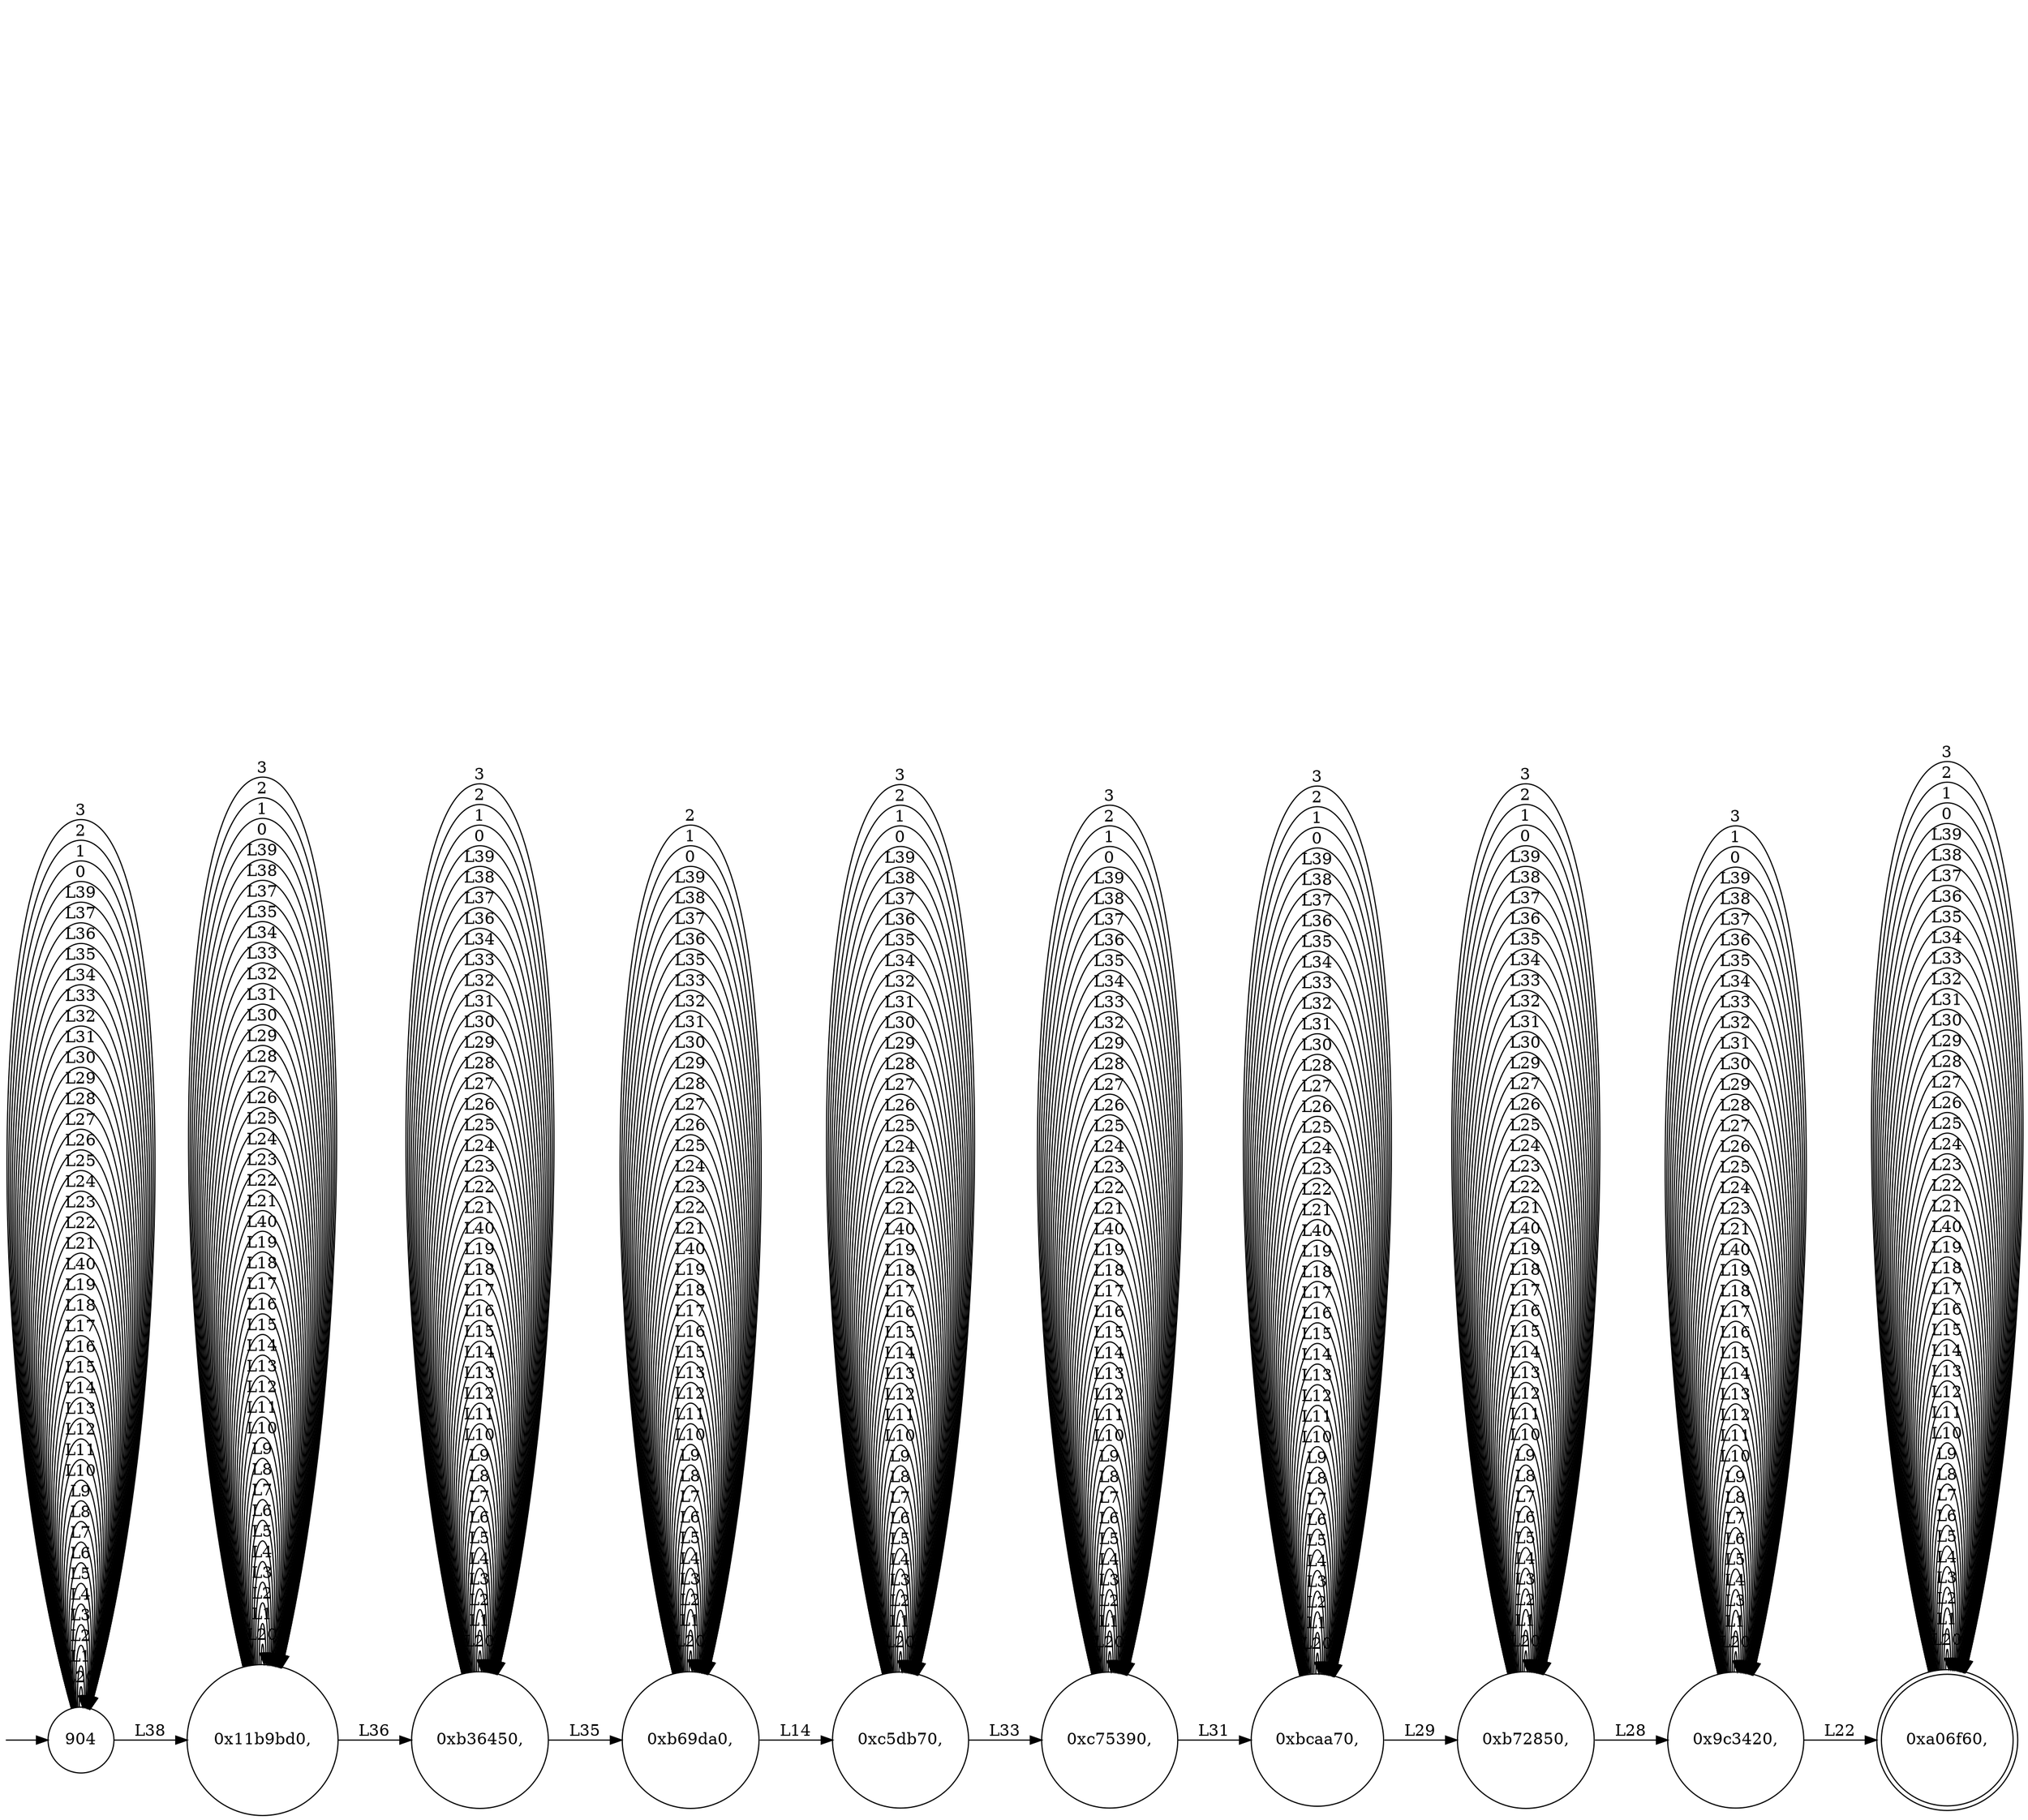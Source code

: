 // dot output generated by libFAUDES vGenerator
digraph "Generator" {
  rankdir=LR
  node [shape=circle];

  // initial states
  dot_dummyinit_1 [shape=none, label="", width="0.0", height="0.0" ];
  dot_dummyinit_1 -> "904";

  // mstates
  "0xa06f60," [shape=doublecircle];

  // rest of stateset
  "0x11b9bd0,";
  "0xb36450,";
  "0xb69da0,";
  "0xc5db70,";
  "0xc75390,";
  "0xbcaa70,";
  "0xb72850,";
  "0x9c3420,";

  // transition relation
  "904" -> "904" [label="L20"];
  "904" -> "904" [label="L1"];
  "904" -> "904" [label="L2"];
  "904" -> "904" [label="L3"];
  "904" -> "904" [label="L4"];
  "904" -> "904" [label="L5"];
  "904" -> "904" [label="L6"];
  "904" -> "904" [label="L7"];
  "904" -> "904" [label="L8"];
  "904" -> "904" [label="L9"];
  "904" -> "904" [label="L10"];
  "904" -> "904" [label="L11"];
  "904" -> "904" [label="L12"];
  "904" -> "904" [label="L13"];
  "904" -> "904" [label="L14"];
  "904" -> "904" [label="L15"];
  "904" -> "904" [label="L16"];
  "904" -> "904" [label="L17"];
  "904" -> "904" [label="L18"];
  "904" -> "904" [label="L19"];
  "904" -> "904" [label="L40"];
  "904" -> "904" [label="L21"];
  "904" -> "904" [label="L22"];
  "904" -> "904" [label="L23"];
  "904" -> "904" [label="L24"];
  "904" -> "904" [label="L25"];
  "904" -> "904" [label="L26"];
  "904" -> "904" [label="L27"];
  "904" -> "904" [label="L28"];
  "904" -> "904" [label="L29"];
  "904" -> "904" [label="L30"];
  "904" -> "904" [label="L31"];
  "904" -> "904" [label="L32"];
  "904" -> "904" [label="L33"];
  "904" -> "904" [label="L34"];
  "904" -> "904" [label="L35"];
  "904" -> "904" [label="L36"];
  "904" -> "904" [label="L37"];
  "904" -> "0x11b9bd0," [label="L38"];
  "904" -> "904" [label="L39"];
  "904" -> "904" [label="0"];
  "904" -> "904" [label="1"];
  "904" -> "904" [label="2"];
  "904" -> "904" [label="3"];
  "0x11b9bd0," -> "0x11b9bd0," [label="L20"];
  "0x11b9bd0," -> "0x11b9bd0," [label="L1"];
  "0x11b9bd0," -> "0x11b9bd0," [label="L2"];
  "0x11b9bd0," -> "0x11b9bd0," [label="L3"];
  "0x11b9bd0," -> "0x11b9bd0," [label="L4"];
  "0x11b9bd0," -> "0x11b9bd0," [label="L5"];
  "0x11b9bd0," -> "0x11b9bd0," [label="L6"];
  "0x11b9bd0," -> "0x11b9bd0," [label="L7"];
  "0x11b9bd0," -> "0x11b9bd0," [label="L8"];
  "0x11b9bd0," -> "0x11b9bd0," [label="L9"];
  "0x11b9bd0," -> "0x11b9bd0," [label="L10"];
  "0x11b9bd0," -> "0x11b9bd0," [label="L11"];
  "0x11b9bd0," -> "0x11b9bd0," [label="L12"];
  "0x11b9bd0," -> "0x11b9bd0," [label="L13"];
  "0x11b9bd0," -> "0x11b9bd0," [label="L14"];
  "0x11b9bd0," -> "0x11b9bd0," [label="L15"];
  "0x11b9bd0," -> "0x11b9bd0," [label="L16"];
  "0x11b9bd0," -> "0x11b9bd0," [label="L17"];
  "0x11b9bd0," -> "0x11b9bd0," [label="L18"];
  "0x11b9bd0," -> "0x11b9bd0," [label="L19"];
  "0x11b9bd0," -> "0x11b9bd0," [label="L40"];
  "0x11b9bd0," -> "0x11b9bd0," [label="L21"];
  "0x11b9bd0," -> "0x11b9bd0," [label="L22"];
  "0x11b9bd0," -> "0x11b9bd0," [label="L23"];
  "0x11b9bd0," -> "0x11b9bd0," [label="L24"];
  "0x11b9bd0," -> "0x11b9bd0," [label="L25"];
  "0x11b9bd0," -> "0x11b9bd0," [label="L26"];
  "0x11b9bd0," -> "0x11b9bd0," [label="L27"];
  "0x11b9bd0," -> "0x11b9bd0," [label="L28"];
  "0x11b9bd0," -> "0x11b9bd0," [label="L29"];
  "0x11b9bd0," -> "0x11b9bd0," [label="L30"];
  "0x11b9bd0," -> "0x11b9bd0," [label="L31"];
  "0x11b9bd0," -> "0x11b9bd0," [label="L32"];
  "0x11b9bd0," -> "0x11b9bd0," [label="L33"];
  "0x11b9bd0," -> "0x11b9bd0," [label="L34"];
  "0x11b9bd0," -> "0x11b9bd0," [label="L35"];
  "0x11b9bd0," -> "0xb36450," [label="L36"];
  "0x11b9bd0," -> "0x11b9bd0," [label="L37"];
  "0x11b9bd0," -> "0x11b9bd0," [label="L38"];
  "0x11b9bd0," -> "0x11b9bd0," [label="L39"];
  "0x11b9bd0," -> "0x11b9bd0," [label="0"];
  "0x11b9bd0," -> "0x11b9bd0," [label="1"];
  "0x11b9bd0," -> "0x11b9bd0," [label="2"];
  "0x11b9bd0," -> "0x11b9bd0," [label="3"];
  "0xb36450," -> "0xb36450," [label="L20"];
  "0xb36450," -> "0xb36450," [label="L1"];
  "0xb36450," -> "0xb36450," [label="L2"];
  "0xb36450," -> "0xb36450," [label="L3"];
  "0xb36450," -> "0xb36450," [label="L4"];
  "0xb36450," -> "0xb36450," [label="L5"];
  "0xb36450," -> "0xb36450," [label="L6"];
  "0xb36450," -> "0xb36450," [label="L7"];
  "0xb36450," -> "0xb36450," [label="L8"];
  "0xb36450," -> "0xb36450," [label="L9"];
  "0xb36450," -> "0xb36450," [label="L10"];
  "0xb36450," -> "0xb36450," [label="L11"];
  "0xb36450," -> "0xb36450," [label="L12"];
  "0xb36450," -> "0xb36450," [label="L13"];
  "0xb36450," -> "0xb36450," [label="L14"];
  "0xb36450," -> "0xb36450," [label="L15"];
  "0xb36450," -> "0xb36450," [label="L16"];
  "0xb36450," -> "0xb36450," [label="L17"];
  "0xb36450," -> "0xb36450," [label="L18"];
  "0xb36450," -> "0xb36450," [label="L19"];
  "0xb36450," -> "0xb36450," [label="L40"];
  "0xb36450," -> "0xb36450," [label="L21"];
  "0xb36450," -> "0xb36450," [label="L22"];
  "0xb36450," -> "0xb36450," [label="L23"];
  "0xb36450," -> "0xb36450," [label="L24"];
  "0xb36450," -> "0xb36450," [label="L25"];
  "0xb36450," -> "0xb36450," [label="L26"];
  "0xb36450," -> "0xb36450," [label="L27"];
  "0xb36450," -> "0xb36450," [label="L28"];
  "0xb36450," -> "0xb36450," [label="L29"];
  "0xb36450," -> "0xb36450," [label="L30"];
  "0xb36450," -> "0xb36450," [label="L31"];
  "0xb36450," -> "0xb36450," [label="L32"];
  "0xb36450," -> "0xb36450," [label="L33"];
  "0xb36450," -> "0xb36450," [label="L34"];
  "0xb36450," -> "0xb69da0," [label="L35"];
  "0xb36450," -> "0xb36450," [label="L36"];
  "0xb36450," -> "0xb36450," [label="L37"];
  "0xb36450," -> "0xb36450," [label="L38"];
  "0xb36450," -> "0xb36450," [label="L39"];
  "0xb36450," -> "0xb36450," [label="0"];
  "0xb36450," -> "0xb36450," [label="1"];
  "0xb36450," -> "0xb36450," [label="2"];
  "0xb36450," -> "0xb36450," [label="3"];
  "0xb69da0," -> "0xb69da0," [label="L20"];
  "0xb69da0," -> "0xb69da0," [label="L1"];
  "0xb69da0," -> "0xb69da0," [label="L2"];
  "0xb69da0," -> "0xb69da0," [label="L3"];
  "0xb69da0," -> "0xb69da0," [label="L4"];
  "0xb69da0," -> "0xb69da0," [label="L5"];
  "0xb69da0," -> "0xb69da0," [label="L6"];
  "0xb69da0," -> "0xb69da0," [label="L7"];
  "0xb69da0," -> "0xb69da0," [label="L8"];
  "0xb69da0," -> "0xb69da0," [label="L9"];
  "0xb69da0," -> "0xb69da0," [label="L10"];
  "0xb69da0," -> "0xb69da0," [label="L11"];
  "0xb69da0," -> "0xb69da0," [label="L12"];
  "0xb69da0," -> "0xb69da0," [label="L13"];
  "0xb69da0," -> "0xc5db70," [label="L14"];
  "0xb69da0," -> "0xb69da0," [label="L15"];
  "0xb69da0," -> "0xb69da0," [label="L16"];
  "0xb69da0," -> "0xb69da0," [label="L17"];
  "0xb69da0," -> "0xb69da0," [label="L18"];
  "0xb69da0," -> "0xb69da0," [label="L19"];
  "0xb69da0," -> "0xb69da0," [label="L40"];
  "0xb69da0," -> "0xb69da0," [label="L21"];
  "0xb69da0," -> "0xb69da0," [label="L22"];
  "0xb69da0," -> "0xb69da0," [label="L23"];
  "0xb69da0," -> "0xb69da0," [label="L24"];
  "0xb69da0," -> "0xb69da0," [label="L25"];
  "0xb69da0," -> "0xb69da0," [label="L26"];
  "0xb69da0," -> "0xb69da0," [label="L27"];
  "0xb69da0," -> "0xb69da0," [label="L28"];
  "0xb69da0," -> "0xb69da0," [label="L29"];
  "0xb69da0," -> "0xb69da0," [label="L30"];
  "0xb69da0," -> "0xb69da0," [label="L31"];
  "0xb69da0," -> "0xb69da0," [label="L32"];
  "0xb69da0," -> "0xb69da0," [label="L33"];
  "0xb69da0," -> "0xb69da0," [label="L35"];
  "0xb69da0," -> "0xb69da0," [label="L36"];
  "0xb69da0," -> "0xb69da0," [label="L37"];
  "0xb69da0," -> "0xb69da0," [label="L38"];
  "0xb69da0," -> "0xb69da0," [label="L39"];
  "0xb69da0," -> "0xb69da0," [label="0"];
  "0xb69da0," -> "0xb69da0," [label="1"];
  "0xb69da0," -> "0xb69da0," [label="2"];
  "0xc5db70," -> "0xc5db70," [label="L20"];
  "0xc5db70," -> "0xc5db70," [label="L1"];
  "0xc5db70," -> "0xc5db70," [label="L2"];
  "0xc5db70," -> "0xc5db70," [label="L3"];
  "0xc5db70," -> "0xc5db70," [label="L4"];
  "0xc5db70," -> "0xc5db70," [label="L5"];
  "0xc5db70," -> "0xc5db70," [label="L6"];
  "0xc5db70," -> "0xc5db70," [label="L7"];
  "0xc5db70," -> "0xc5db70," [label="L8"];
  "0xc5db70," -> "0xc5db70," [label="L9"];
  "0xc5db70," -> "0xc5db70," [label="L10"];
  "0xc5db70," -> "0xc5db70," [label="L11"];
  "0xc5db70," -> "0xc5db70," [label="L12"];
  "0xc5db70," -> "0xc5db70," [label="L13"];
  "0xc5db70," -> "0xc5db70," [label="L14"];
  "0xc5db70," -> "0xc5db70," [label="L15"];
  "0xc5db70," -> "0xc5db70," [label="L16"];
  "0xc5db70," -> "0xc5db70," [label="L17"];
  "0xc5db70," -> "0xc5db70," [label="L18"];
  "0xc5db70," -> "0xc5db70," [label="L19"];
  "0xc5db70," -> "0xc5db70," [label="L40"];
  "0xc5db70," -> "0xc5db70," [label="L21"];
  "0xc5db70," -> "0xc5db70," [label="L22"];
  "0xc5db70," -> "0xc5db70," [label="L23"];
  "0xc5db70," -> "0xc5db70," [label="L24"];
  "0xc5db70," -> "0xc5db70," [label="L25"];
  "0xc5db70," -> "0xc5db70," [label="L26"];
  "0xc5db70," -> "0xc5db70," [label="L27"];
  "0xc5db70," -> "0xc5db70," [label="L28"];
  "0xc5db70," -> "0xc5db70," [label="L29"];
  "0xc5db70," -> "0xc5db70," [label="L30"];
  "0xc5db70," -> "0xc5db70," [label="L31"];
  "0xc5db70," -> "0xc5db70," [label="L32"];
  "0xc5db70," -> "0xc75390," [label="L33"];
  "0xc5db70," -> "0xc5db70," [label="L34"];
  "0xc5db70," -> "0xc5db70," [label="L35"];
  "0xc5db70," -> "0xc5db70," [label="L36"];
  "0xc5db70," -> "0xc5db70," [label="L37"];
  "0xc5db70," -> "0xc5db70," [label="L38"];
  "0xc5db70," -> "0xc5db70," [label="L39"];
  "0xc5db70," -> "0xc5db70," [label="0"];
  "0xc5db70," -> "0xc5db70," [label="1"];
  "0xc5db70," -> "0xc5db70," [label="2"];
  "0xc5db70," -> "0xc5db70," [label="3"];
  "0xc75390," -> "0xc75390," [label="L20"];
  "0xc75390," -> "0xc75390," [label="L1"];
  "0xc75390," -> "0xc75390," [label="L2"];
  "0xc75390," -> "0xc75390," [label="L3"];
  "0xc75390," -> "0xc75390," [label="L4"];
  "0xc75390," -> "0xc75390," [label="L5"];
  "0xc75390," -> "0xc75390," [label="L6"];
  "0xc75390," -> "0xc75390," [label="L7"];
  "0xc75390," -> "0xc75390," [label="L8"];
  "0xc75390," -> "0xc75390," [label="L9"];
  "0xc75390," -> "0xc75390," [label="L10"];
  "0xc75390," -> "0xc75390," [label="L11"];
  "0xc75390," -> "0xc75390," [label="L12"];
  "0xc75390," -> "0xc75390," [label="L13"];
  "0xc75390," -> "0xc75390," [label="L14"];
  "0xc75390," -> "0xc75390," [label="L15"];
  "0xc75390," -> "0xc75390," [label="L16"];
  "0xc75390," -> "0xc75390," [label="L17"];
  "0xc75390," -> "0xc75390," [label="L18"];
  "0xc75390," -> "0xc75390," [label="L19"];
  "0xc75390," -> "0xc75390," [label="L40"];
  "0xc75390," -> "0xc75390," [label="L21"];
  "0xc75390," -> "0xc75390," [label="L22"];
  "0xc75390," -> "0xc75390," [label="L23"];
  "0xc75390," -> "0xc75390," [label="L24"];
  "0xc75390," -> "0xc75390," [label="L25"];
  "0xc75390," -> "0xc75390," [label="L26"];
  "0xc75390," -> "0xc75390," [label="L27"];
  "0xc75390," -> "0xc75390," [label="L28"];
  "0xc75390," -> "0xc75390," [label="L29"];
  "0xc75390," -> "0xbcaa70," [label="L31"];
  "0xc75390," -> "0xc75390," [label="L32"];
  "0xc75390," -> "0xc75390," [label="L33"];
  "0xc75390," -> "0xc75390," [label="L34"];
  "0xc75390," -> "0xc75390," [label="L35"];
  "0xc75390," -> "0xc75390," [label="L36"];
  "0xc75390," -> "0xc75390," [label="L37"];
  "0xc75390," -> "0xc75390," [label="L38"];
  "0xc75390," -> "0xc75390," [label="L39"];
  "0xc75390," -> "0xc75390," [label="0"];
  "0xc75390," -> "0xc75390," [label="1"];
  "0xc75390," -> "0xc75390," [label="2"];
  "0xc75390," -> "0xc75390," [label="3"];
  "0xbcaa70," -> "0xbcaa70," [label="L20"];
  "0xbcaa70," -> "0xbcaa70," [label="L1"];
  "0xbcaa70," -> "0xbcaa70," [label="L2"];
  "0xbcaa70," -> "0xbcaa70," [label="L3"];
  "0xbcaa70," -> "0xbcaa70," [label="L4"];
  "0xbcaa70," -> "0xbcaa70," [label="L5"];
  "0xbcaa70," -> "0xbcaa70," [label="L6"];
  "0xbcaa70," -> "0xbcaa70," [label="L7"];
  "0xbcaa70," -> "0xbcaa70," [label="L8"];
  "0xbcaa70," -> "0xbcaa70," [label="L9"];
  "0xbcaa70," -> "0xbcaa70," [label="L10"];
  "0xbcaa70," -> "0xbcaa70," [label="L11"];
  "0xbcaa70," -> "0xbcaa70," [label="L12"];
  "0xbcaa70," -> "0xbcaa70," [label="L13"];
  "0xbcaa70," -> "0xbcaa70," [label="L14"];
  "0xbcaa70," -> "0xbcaa70," [label="L15"];
  "0xbcaa70," -> "0xbcaa70," [label="L16"];
  "0xbcaa70," -> "0xbcaa70," [label="L17"];
  "0xbcaa70," -> "0xbcaa70," [label="L18"];
  "0xbcaa70," -> "0xbcaa70," [label="L19"];
  "0xbcaa70," -> "0xbcaa70," [label="L40"];
  "0xbcaa70," -> "0xbcaa70," [label="L21"];
  "0xbcaa70," -> "0xbcaa70," [label="L22"];
  "0xbcaa70," -> "0xbcaa70," [label="L23"];
  "0xbcaa70," -> "0xbcaa70," [label="L24"];
  "0xbcaa70," -> "0xbcaa70," [label="L25"];
  "0xbcaa70," -> "0xbcaa70," [label="L26"];
  "0xbcaa70," -> "0xbcaa70," [label="L27"];
  "0xbcaa70," -> "0xbcaa70," [label="L28"];
  "0xbcaa70," -> "0xb72850," [label="L29"];
  "0xbcaa70," -> "0xbcaa70," [label="L30"];
  "0xbcaa70," -> "0xbcaa70," [label="L31"];
  "0xbcaa70," -> "0xbcaa70," [label="L32"];
  "0xbcaa70," -> "0xbcaa70," [label="L33"];
  "0xbcaa70," -> "0xbcaa70," [label="L34"];
  "0xbcaa70," -> "0xbcaa70," [label="L35"];
  "0xbcaa70," -> "0xbcaa70," [label="L36"];
  "0xbcaa70," -> "0xbcaa70," [label="L37"];
  "0xbcaa70," -> "0xbcaa70," [label="L38"];
  "0xbcaa70," -> "0xbcaa70," [label="L39"];
  "0xbcaa70," -> "0xbcaa70," [label="0"];
  "0xbcaa70," -> "0xbcaa70," [label="1"];
  "0xbcaa70," -> "0xbcaa70," [label="2"];
  "0xbcaa70," -> "0xbcaa70," [label="3"];
  "0xb72850," -> "0xb72850," [label="L20"];
  "0xb72850," -> "0xb72850," [label="L1"];
  "0xb72850," -> "0xb72850," [label="L2"];
  "0xb72850," -> "0xb72850," [label="L3"];
  "0xb72850," -> "0xb72850," [label="L4"];
  "0xb72850," -> "0xb72850," [label="L5"];
  "0xb72850," -> "0xb72850," [label="L6"];
  "0xb72850," -> "0xb72850," [label="L7"];
  "0xb72850," -> "0xb72850," [label="L8"];
  "0xb72850," -> "0xb72850," [label="L9"];
  "0xb72850," -> "0xb72850," [label="L10"];
  "0xb72850," -> "0xb72850," [label="L11"];
  "0xb72850," -> "0xb72850," [label="L12"];
  "0xb72850," -> "0xb72850," [label="L13"];
  "0xb72850," -> "0xb72850," [label="L14"];
  "0xb72850," -> "0xb72850," [label="L15"];
  "0xb72850," -> "0xb72850," [label="L16"];
  "0xb72850," -> "0xb72850," [label="L17"];
  "0xb72850," -> "0xb72850," [label="L18"];
  "0xb72850," -> "0xb72850," [label="L19"];
  "0xb72850," -> "0xb72850," [label="L40"];
  "0xb72850," -> "0xb72850," [label="L21"];
  "0xb72850," -> "0xb72850," [label="L22"];
  "0xb72850," -> "0xb72850," [label="L23"];
  "0xb72850," -> "0xb72850," [label="L24"];
  "0xb72850," -> "0xb72850," [label="L25"];
  "0xb72850," -> "0xb72850," [label="L26"];
  "0xb72850," -> "0xb72850," [label="L27"];
  "0xb72850," -> "0x9c3420," [label="L28"];
  "0xb72850," -> "0xb72850," [label="L29"];
  "0xb72850," -> "0xb72850," [label="L30"];
  "0xb72850," -> "0xb72850," [label="L31"];
  "0xb72850," -> "0xb72850," [label="L32"];
  "0xb72850," -> "0xb72850," [label="L33"];
  "0xb72850," -> "0xb72850," [label="L34"];
  "0xb72850," -> "0xb72850," [label="L35"];
  "0xb72850," -> "0xb72850," [label="L36"];
  "0xb72850," -> "0xb72850," [label="L37"];
  "0xb72850," -> "0xb72850," [label="L38"];
  "0xb72850," -> "0xb72850," [label="L39"];
  "0xb72850," -> "0xb72850," [label="0"];
  "0xb72850," -> "0xb72850," [label="1"];
  "0xb72850," -> "0xb72850," [label="2"];
  "0xb72850," -> "0xb72850," [label="3"];
  "0x9c3420," -> "0x9c3420," [label="L20"];
  "0x9c3420," -> "0x9c3420," [label="L1"];
  "0x9c3420," -> "0x9c3420," [label="L3"];
  "0x9c3420," -> "0x9c3420," [label="L4"];
  "0x9c3420," -> "0x9c3420," [label="L5"];
  "0x9c3420," -> "0x9c3420," [label="L6"];
  "0x9c3420," -> "0x9c3420," [label="L7"];
  "0x9c3420," -> "0x9c3420," [label="L8"];
  "0x9c3420," -> "0x9c3420," [label="L9"];
  "0x9c3420," -> "0x9c3420," [label="L10"];
  "0x9c3420," -> "0x9c3420," [label="L11"];
  "0x9c3420," -> "0x9c3420," [label="L12"];
  "0x9c3420," -> "0x9c3420," [label="L13"];
  "0x9c3420," -> "0x9c3420," [label="L14"];
  "0x9c3420," -> "0x9c3420," [label="L15"];
  "0x9c3420," -> "0x9c3420," [label="L16"];
  "0x9c3420," -> "0x9c3420," [label="L17"];
  "0x9c3420," -> "0x9c3420," [label="L18"];
  "0x9c3420," -> "0x9c3420," [label="L19"];
  "0x9c3420," -> "0x9c3420," [label="L40"];
  "0x9c3420," -> "0x9c3420," [label="L21"];
  "0x9c3420," -> "0xa06f60," [label="L22"];
  "0x9c3420," -> "0x9c3420," [label="L23"];
  "0x9c3420," -> "0x9c3420," [label="L24"];
  "0x9c3420," -> "0x9c3420," [label="L25"];
  "0x9c3420," -> "0x9c3420," [label="L26"];
  "0x9c3420," -> "0x9c3420," [label="L27"];
  "0x9c3420," -> "0x9c3420," [label="L28"];
  "0x9c3420," -> "0x9c3420," [label="L29"];
  "0x9c3420," -> "0x9c3420," [label="L30"];
  "0x9c3420," -> "0x9c3420," [label="L31"];
  "0x9c3420," -> "0x9c3420," [label="L32"];
  "0x9c3420," -> "0x9c3420," [label="L33"];
  "0x9c3420," -> "0x9c3420," [label="L34"];
  "0x9c3420," -> "0x9c3420," [label="L35"];
  "0x9c3420," -> "0x9c3420," [label="L36"];
  "0x9c3420," -> "0x9c3420," [label="L37"];
  "0x9c3420," -> "0x9c3420," [label="L38"];
  "0x9c3420," -> "0x9c3420," [label="L39"];
  "0x9c3420," -> "0x9c3420," [label="0"];
  "0x9c3420," -> "0x9c3420," [label="1"];
  "0x9c3420," -> "0x9c3420," [label="3"];
  "0xa06f60," -> "0xa06f60," [label="L20"];
  "0xa06f60," -> "0xa06f60," [label="L1"];
  "0xa06f60," -> "0xa06f60," [label="L2"];
  "0xa06f60," -> "0xa06f60," [label="L3"];
  "0xa06f60," -> "0xa06f60," [label="L4"];
  "0xa06f60," -> "0xa06f60," [label="L5"];
  "0xa06f60," -> "0xa06f60," [label="L6"];
  "0xa06f60," -> "0xa06f60," [label="L7"];
  "0xa06f60," -> "0xa06f60," [label="L8"];
  "0xa06f60," -> "0xa06f60," [label="L9"];
  "0xa06f60," -> "0xa06f60," [label="L10"];
  "0xa06f60," -> "0xa06f60," [label="L11"];
  "0xa06f60," -> "0xa06f60," [label="L12"];
  "0xa06f60," -> "0xa06f60," [label="L13"];
  "0xa06f60," -> "0xa06f60," [label="L14"];
  "0xa06f60," -> "0xa06f60," [label="L15"];
  "0xa06f60," -> "0xa06f60," [label="L16"];
  "0xa06f60," -> "0xa06f60," [label="L17"];
  "0xa06f60," -> "0xa06f60," [label="L18"];
  "0xa06f60," -> "0xa06f60," [label="L19"];
  "0xa06f60," -> "0xa06f60," [label="L40"];
  "0xa06f60," -> "0xa06f60," [label="L21"];
  "0xa06f60," -> "0xa06f60," [label="L22"];
  "0xa06f60," -> "0xa06f60," [label="L23"];
  "0xa06f60," -> "0xa06f60," [label="L24"];
  "0xa06f60," -> "0xa06f60," [label="L25"];
  "0xa06f60," -> "0xa06f60," [label="L26"];
  "0xa06f60," -> "0xa06f60," [label="L27"];
  "0xa06f60," -> "0xa06f60," [label="L28"];
  "0xa06f60," -> "0xa06f60," [label="L29"];
  "0xa06f60," -> "0xa06f60," [label="L30"];
  "0xa06f60," -> "0xa06f60," [label="L31"];
  "0xa06f60," -> "0xa06f60," [label="L32"];
  "0xa06f60," -> "0xa06f60," [label="L33"];
  "0xa06f60," -> "0xa06f60," [label="L34"];
  "0xa06f60," -> "0xa06f60," [label="L35"];
  "0xa06f60," -> "0xa06f60," [label="L36"];
  "0xa06f60," -> "0xa06f60," [label="L37"];
  "0xa06f60," -> "0xa06f60," [label="L38"];
  "0xa06f60," -> "0xa06f60," [label="L39"];
  "0xa06f60," -> "0xa06f60," [label="0"];
  "0xa06f60," -> "0xa06f60," [label="1"];
  "0xa06f60," -> "0xa06f60," [label="2"];
  "0xa06f60," -> "0xa06f60," [label="3"];
}
